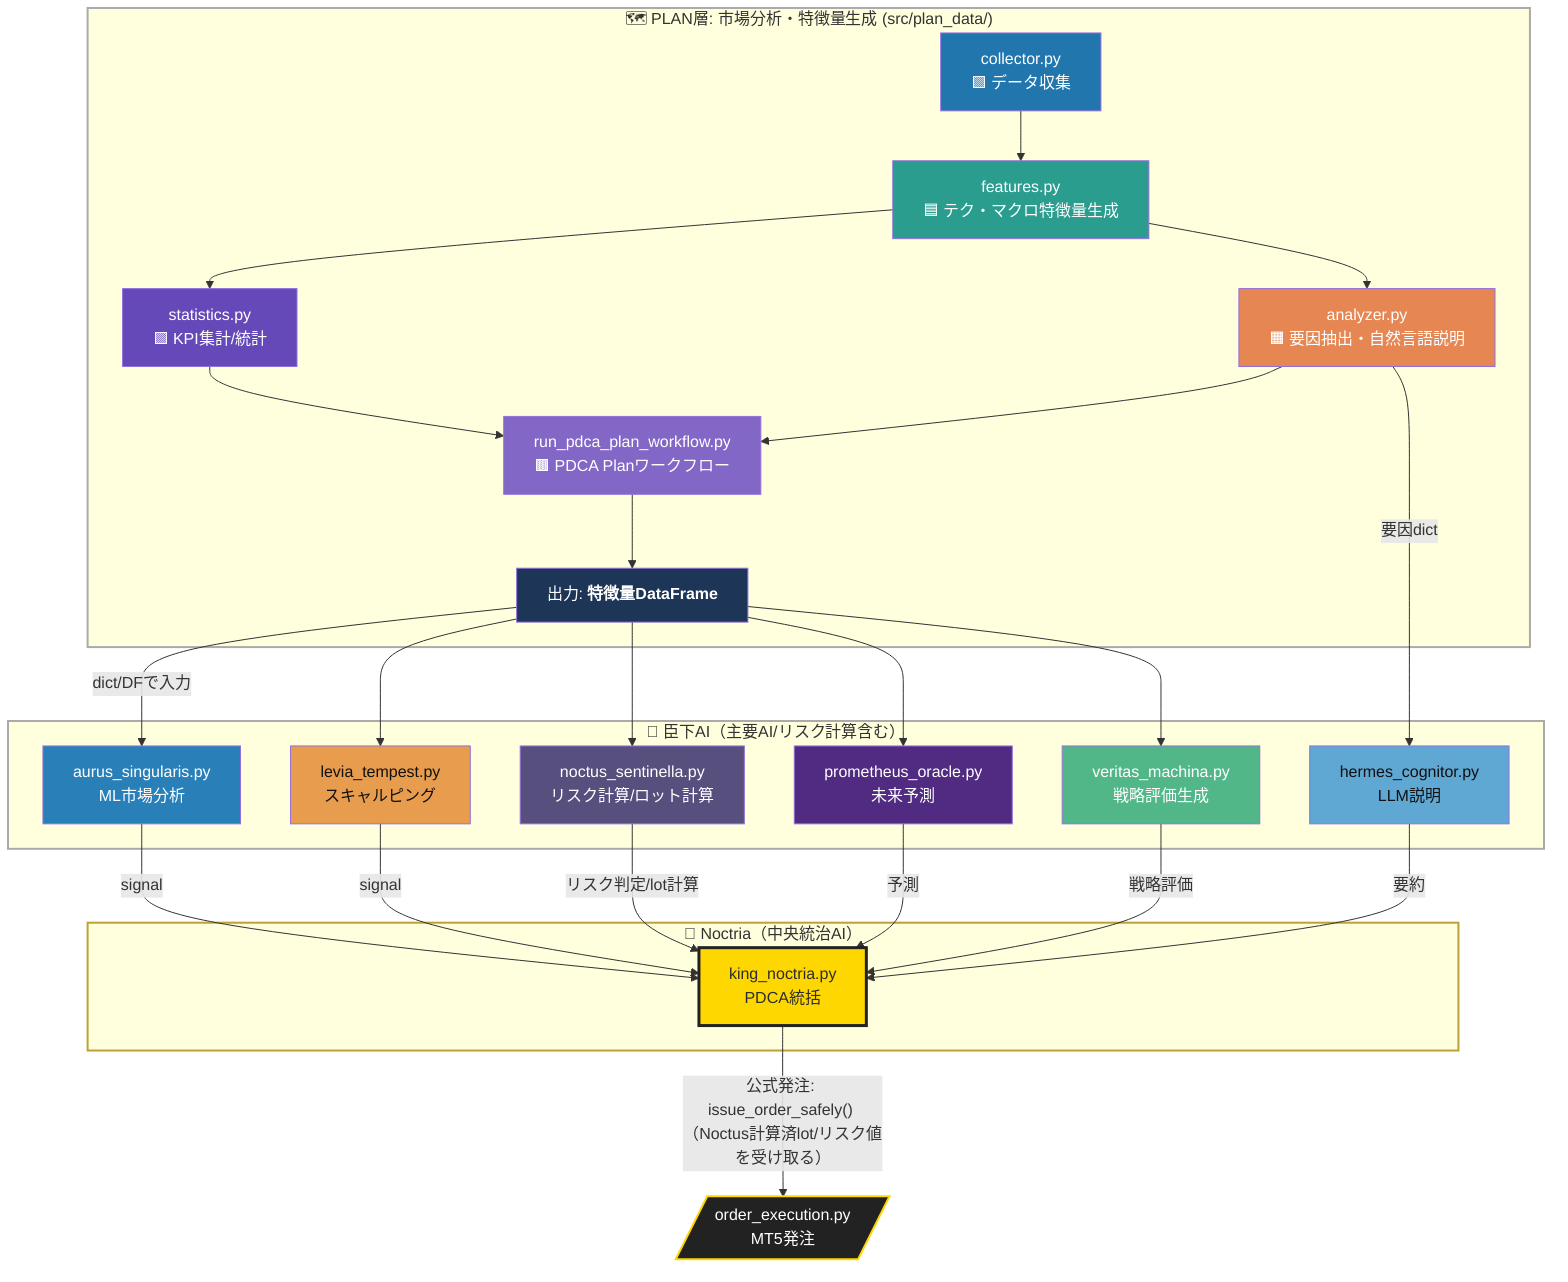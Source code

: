 flowchart TD

  %% --- Plan層（計画・特徴量生成） ---
  subgraph Plan["🗺️ PLAN層: 市場分析・特徴量生成 (src/plan_data/)"]
    COLLECTOR["collector.py<br>🟩 データ収集"]
    FEATURES["features.py<br>🟦 テク・マクロ特徴量生成"]
    STATISTICS["statistics.py<br>🟪 KPI集計/統計"]
    ANALYZER["analyzer.py<br>🟧 要因抽出・自然言語説明"]
    PLAN_WF["run_pdca_plan_workflow.py<br>🟫 PDCA Planワークフロー"]
    DF_OUT["出力: <b>特徴量DataFrame</b>"]
    COLLECTOR --> FEATURES
    FEATURES --> STATISTICS
    FEATURES --> ANALYZER
    ANALYZER --> PLAN_WF
    STATISTICS --> PLAN_WF
    PLAN_WF --> DF_OUT
  end

  %% --- 臣下AI（主要ファイルのみ） ---
  subgraph Vassals["🤖 臣下AI（主要AI/リスク計算含む）"]
    AURUS["aurus_singularis.py<br>ML市場分析"]
    LEVIA["levia_tempest.py<br>スキャルピング"]
    NOCTUS["noctus_sentinella.py<br>リスク計算/ロット計算"]
    PROMETHEUS["prometheus_oracle.py<br>未来予測"]
    HERMES["hermes_cognitor.py<br>LLM説明"]
    VERITAS["veritas_machina.py<br>戦略評価生成"]
  end

  %% --- データフロー ---
  DF_OUT -- "dict/DFで入力" --> AURUS
  DF_OUT --> LEVIA
  DF_OUT --> NOCTUS
  DF_OUT --> PROMETHEUS
  DF_OUT --> VERITAS
  ANALYZER -- "要因dict" --> HERMES

  %% --- 王（Noctria） ---
  subgraph King["👑 Noctria（中央統治AI）"]
    KING["king_noctria.py<br>PDCA統括"]
  end

  AURUS -- "signal" --> KING
  LEVIA -- "signal" --> KING
  NOCTUS -- "リスク判定/lot計算" --> KING
  PROMETHEUS -- "予測" --> KING
  HERMES -- "要約" --> KING
  VERITAS -- "戦略評価" --> KING

  %% --- Do層（order_execution）への受け渡し ---
  KING -- "公式発注: issue_order_safely() <br>（Noctus計算済lot/リスク値を受け取る）" --> DOORDER[/"order_execution.py<br>MT5発注"/]

  %% --- スタイル調整 ---
  style COLLECTOR fill:#2176ae,color:#fff
  style FEATURES fill:#2a9d8f,color:#fff
  style STATISTICS fill:#6649b8,color:#fff
  style ANALYZER fill:#e68653,color:#fff
  style PLAN_WF fill:#8367c7,color:#fff
  style DF_OUT fill:#1d3557,color:#fff

  style AURUS fill:#2980b9,color:#fff
  style LEVIA fill:#e89c4d,color:#111
  style NOCTUS fill:#574f7d,color:#fff
  style PROMETHEUS fill:#512b81,color:#fff
  style HERMES fill:#5fa8d3,color:#111
  style VERITAS fill:#52b788,color:#fff

  style KING fill:#FFD700,color:#2d2d2d,stroke:#222,stroke-width:3px
  style DOORDER fill:#222,color:#fff,stroke:#FFD700,stroke-width:2px

  style Plan stroke:#aaa,stroke-width:2px
  style Vassals stroke:#aaa,stroke-width:2px
  style King stroke:#bca136,stroke-width:2px
